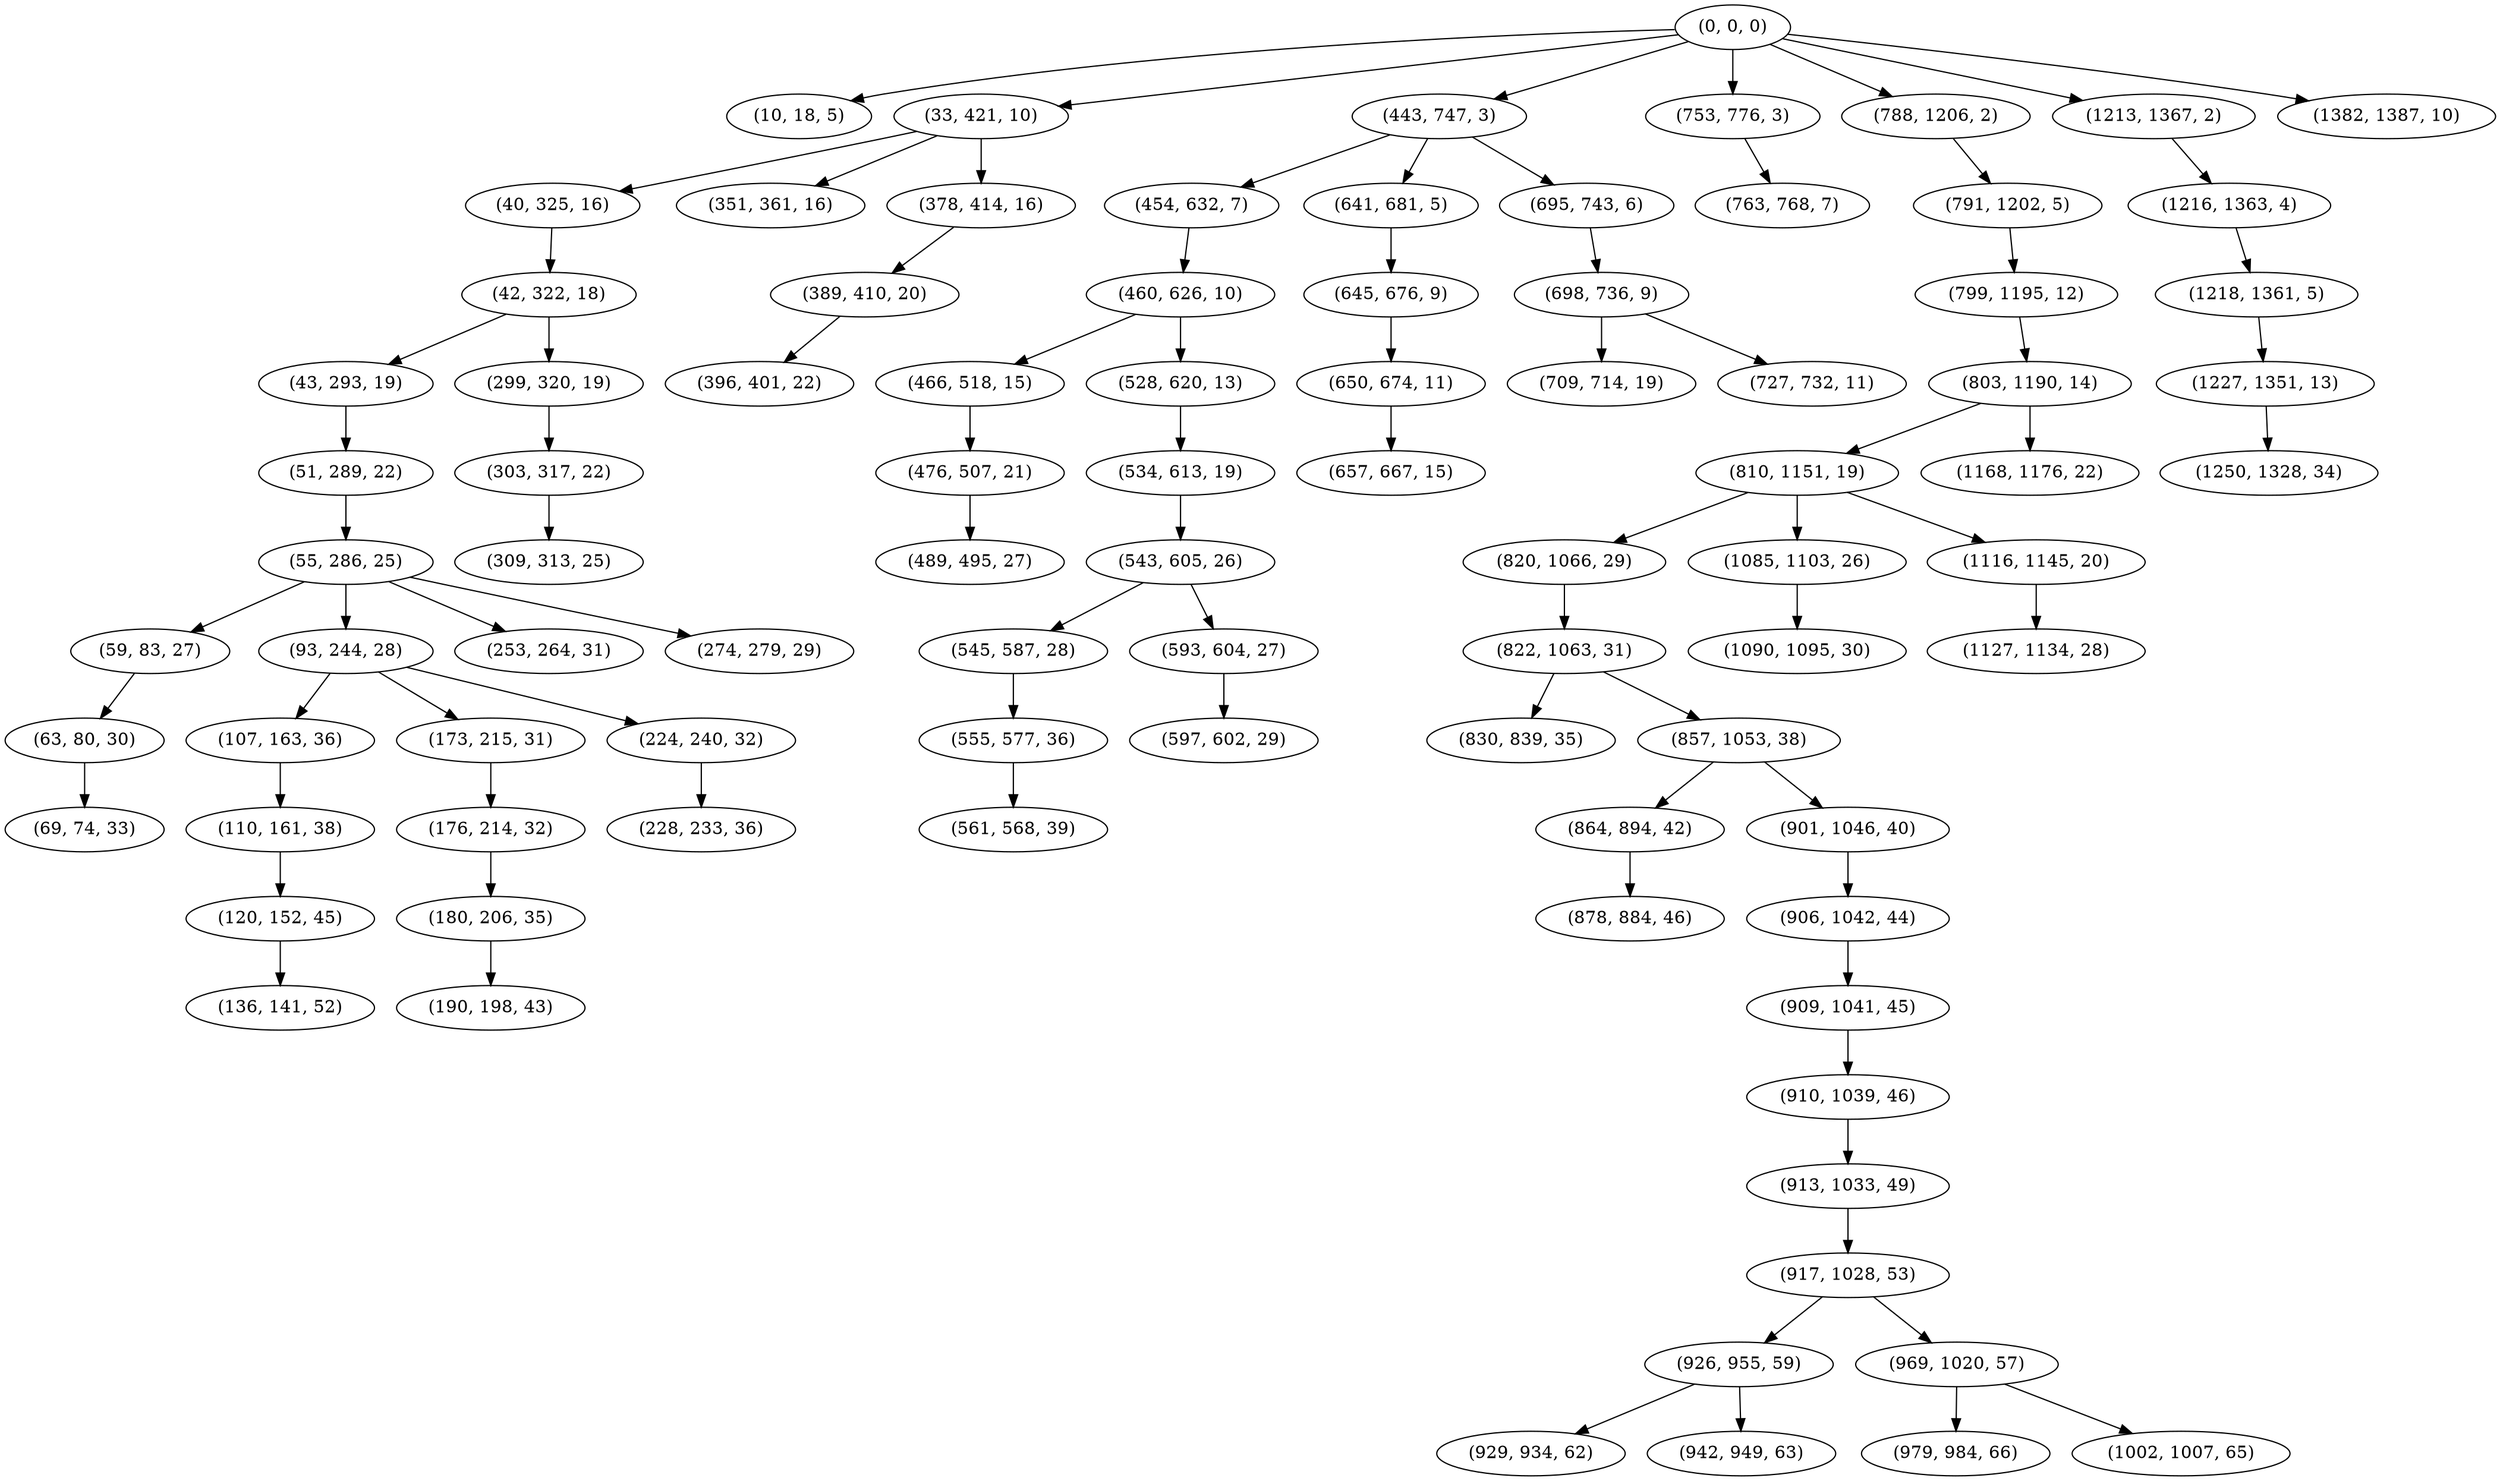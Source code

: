 digraph tree {
    "(0, 0, 0)";
    "(10, 18, 5)";
    "(33, 421, 10)";
    "(40, 325, 16)";
    "(42, 322, 18)";
    "(43, 293, 19)";
    "(51, 289, 22)";
    "(55, 286, 25)";
    "(59, 83, 27)";
    "(63, 80, 30)";
    "(69, 74, 33)";
    "(93, 244, 28)";
    "(107, 163, 36)";
    "(110, 161, 38)";
    "(120, 152, 45)";
    "(136, 141, 52)";
    "(173, 215, 31)";
    "(176, 214, 32)";
    "(180, 206, 35)";
    "(190, 198, 43)";
    "(224, 240, 32)";
    "(228, 233, 36)";
    "(253, 264, 31)";
    "(274, 279, 29)";
    "(299, 320, 19)";
    "(303, 317, 22)";
    "(309, 313, 25)";
    "(351, 361, 16)";
    "(378, 414, 16)";
    "(389, 410, 20)";
    "(396, 401, 22)";
    "(443, 747, 3)";
    "(454, 632, 7)";
    "(460, 626, 10)";
    "(466, 518, 15)";
    "(476, 507, 21)";
    "(489, 495, 27)";
    "(528, 620, 13)";
    "(534, 613, 19)";
    "(543, 605, 26)";
    "(545, 587, 28)";
    "(555, 577, 36)";
    "(561, 568, 39)";
    "(593, 604, 27)";
    "(597, 602, 29)";
    "(641, 681, 5)";
    "(645, 676, 9)";
    "(650, 674, 11)";
    "(657, 667, 15)";
    "(695, 743, 6)";
    "(698, 736, 9)";
    "(709, 714, 19)";
    "(727, 732, 11)";
    "(753, 776, 3)";
    "(763, 768, 7)";
    "(788, 1206, 2)";
    "(791, 1202, 5)";
    "(799, 1195, 12)";
    "(803, 1190, 14)";
    "(810, 1151, 19)";
    "(820, 1066, 29)";
    "(822, 1063, 31)";
    "(830, 839, 35)";
    "(857, 1053, 38)";
    "(864, 894, 42)";
    "(878, 884, 46)";
    "(901, 1046, 40)";
    "(906, 1042, 44)";
    "(909, 1041, 45)";
    "(910, 1039, 46)";
    "(913, 1033, 49)";
    "(917, 1028, 53)";
    "(926, 955, 59)";
    "(929, 934, 62)";
    "(942, 949, 63)";
    "(969, 1020, 57)";
    "(979, 984, 66)";
    "(1002, 1007, 65)";
    "(1085, 1103, 26)";
    "(1090, 1095, 30)";
    "(1116, 1145, 20)";
    "(1127, 1134, 28)";
    "(1168, 1176, 22)";
    "(1213, 1367, 2)";
    "(1216, 1363, 4)";
    "(1218, 1361, 5)";
    "(1227, 1351, 13)";
    "(1250, 1328, 34)";
    "(1382, 1387, 10)";
    "(0, 0, 0)" -> "(10, 18, 5)";
    "(0, 0, 0)" -> "(33, 421, 10)";
    "(0, 0, 0)" -> "(443, 747, 3)";
    "(0, 0, 0)" -> "(753, 776, 3)";
    "(0, 0, 0)" -> "(788, 1206, 2)";
    "(0, 0, 0)" -> "(1213, 1367, 2)";
    "(0, 0, 0)" -> "(1382, 1387, 10)";
    "(33, 421, 10)" -> "(40, 325, 16)";
    "(33, 421, 10)" -> "(351, 361, 16)";
    "(33, 421, 10)" -> "(378, 414, 16)";
    "(40, 325, 16)" -> "(42, 322, 18)";
    "(42, 322, 18)" -> "(43, 293, 19)";
    "(42, 322, 18)" -> "(299, 320, 19)";
    "(43, 293, 19)" -> "(51, 289, 22)";
    "(51, 289, 22)" -> "(55, 286, 25)";
    "(55, 286, 25)" -> "(59, 83, 27)";
    "(55, 286, 25)" -> "(93, 244, 28)";
    "(55, 286, 25)" -> "(253, 264, 31)";
    "(55, 286, 25)" -> "(274, 279, 29)";
    "(59, 83, 27)" -> "(63, 80, 30)";
    "(63, 80, 30)" -> "(69, 74, 33)";
    "(93, 244, 28)" -> "(107, 163, 36)";
    "(93, 244, 28)" -> "(173, 215, 31)";
    "(93, 244, 28)" -> "(224, 240, 32)";
    "(107, 163, 36)" -> "(110, 161, 38)";
    "(110, 161, 38)" -> "(120, 152, 45)";
    "(120, 152, 45)" -> "(136, 141, 52)";
    "(173, 215, 31)" -> "(176, 214, 32)";
    "(176, 214, 32)" -> "(180, 206, 35)";
    "(180, 206, 35)" -> "(190, 198, 43)";
    "(224, 240, 32)" -> "(228, 233, 36)";
    "(299, 320, 19)" -> "(303, 317, 22)";
    "(303, 317, 22)" -> "(309, 313, 25)";
    "(378, 414, 16)" -> "(389, 410, 20)";
    "(389, 410, 20)" -> "(396, 401, 22)";
    "(443, 747, 3)" -> "(454, 632, 7)";
    "(443, 747, 3)" -> "(641, 681, 5)";
    "(443, 747, 3)" -> "(695, 743, 6)";
    "(454, 632, 7)" -> "(460, 626, 10)";
    "(460, 626, 10)" -> "(466, 518, 15)";
    "(460, 626, 10)" -> "(528, 620, 13)";
    "(466, 518, 15)" -> "(476, 507, 21)";
    "(476, 507, 21)" -> "(489, 495, 27)";
    "(528, 620, 13)" -> "(534, 613, 19)";
    "(534, 613, 19)" -> "(543, 605, 26)";
    "(543, 605, 26)" -> "(545, 587, 28)";
    "(543, 605, 26)" -> "(593, 604, 27)";
    "(545, 587, 28)" -> "(555, 577, 36)";
    "(555, 577, 36)" -> "(561, 568, 39)";
    "(593, 604, 27)" -> "(597, 602, 29)";
    "(641, 681, 5)" -> "(645, 676, 9)";
    "(645, 676, 9)" -> "(650, 674, 11)";
    "(650, 674, 11)" -> "(657, 667, 15)";
    "(695, 743, 6)" -> "(698, 736, 9)";
    "(698, 736, 9)" -> "(709, 714, 19)";
    "(698, 736, 9)" -> "(727, 732, 11)";
    "(753, 776, 3)" -> "(763, 768, 7)";
    "(788, 1206, 2)" -> "(791, 1202, 5)";
    "(791, 1202, 5)" -> "(799, 1195, 12)";
    "(799, 1195, 12)" -> "(803, 1190, 14)";
    "(803, 1190, 14)" -> "(810, 1151, 19)";
    "(803, 1190, 14)" -> "(1168, 1176, 22)";
    "(810, 1151, 19)" -> "(820, 1066, 29)";
    "(810, 1151, 19)" -> "(1085, 1103, 26)";
    "(810, 1151, 19)" -> "(1116, 1145, 20)";
    "(820, 1066, 29)" -> "(822, 1063, 31)";
    "(822, 1063, 31)" -> "(830, 839, 35)";
    "(822, 1063, 31)" -> "(857, 1053, 38)";
    "(857, 1053, 38)" -> "(864, 894, 42)";
    "(857, 1053, 38)" -> "(901, 1046, 40)";
    "(864, 894, 42)" -> "(878, 884, 46)";
    "(901, 1046, 40)" -> "(906, 1042, 44)";
    "(906, 1042, 44)" -> "(909, 1041, 45)";
    "(909, 1041, 45)" -> "(910, 1039, 46)";
    "(910, 1039, 46)" -> "(913, 1033, 49)";
    "(913, 1033, 49)" -> "(917, 1028, 53)";
    "(917, 1028, 53)" -> "(926, 955, 59)";
    "(917, 1028, 53)" -> "(969, 1020, 57)";
    "(926, 955, 59)" -> "(929, 934, 62)";
    "(926, 955, 59)" -> "(942, 949, 63)";
    "(969, 1020, 57)" -> "(979, 984, 66)";
    "(969, 1020, 57)" -> "(1002, 1007, 65)";
    "(1085, 1103, 26)" -> "(1090, 1095, 30)";
    "(1116, 1145, 20)" -> "(1127, 1134, 28)";
    "(1213, 1367, 2)" -> "(1216, 1363, 4)";
    "(1216, 1363, 4)" -> "(1218, 1361, 5)";
    "(1218, 1361, 5)" -> "(1227, 1351, 13)";
    "(1227, 1351, 13)" -> "(1250, 1328, 34)";
}
